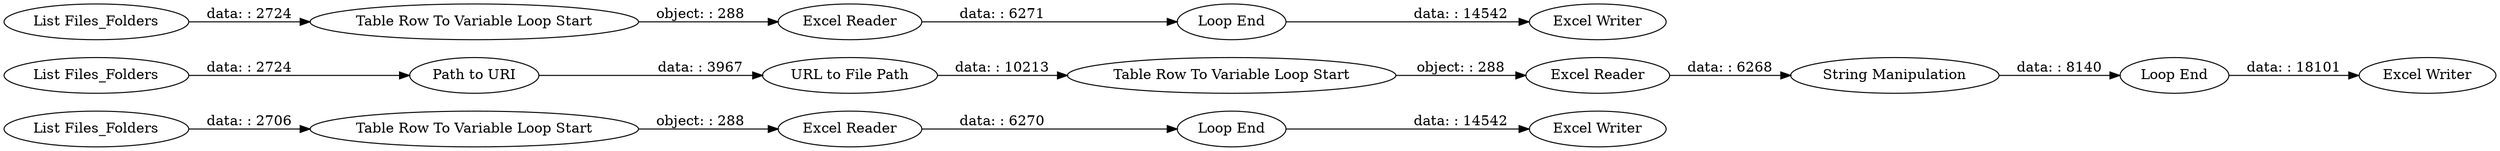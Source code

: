 digraph {
	"5329422291292299896_4" [label="Loop End"]
	"5329422291292299896_5" [label="Excel Writer"]
	"5329422291292299896_19" [label="String Manipulation"]
	"5329422291292299896_11" [label="List Files_Folders"]
	"5329422291292299896_17" [label="Loop End"]
	"5329422291292299896_1" [label="List Files_Folders"]
	"5329422291292299896_12" [label="URL to File Path"]
	"5329422291292299896_8" [label="Excel Reader"]
	"5329422291292299896_18" [label="Excel Writer"]
	"5329422291292299896_9" [label="Loop End"]
	"5329422291292299896_14" [label="Path to URI"]
	"5329422291292299896_16" [label="Excel Reader"]
	"5329422291292299896_2" [label="Table Row To Variable Loop Start"]
	"5329422291292299896_15" [label="Table Row To Variable Loop Start"]
	"5329422291292299896_3" [label="Excel Reader"]
	"5329422291292299896_6" [label="List Files_Folders"]
	"5329422291292299896_10" [label="Excel Writer"]
	"5329422291292299896_7" [label="Table Row To Variable Loop Start"]
	"5329422291292299896_14" -> "5329422291292299896_12" [label="data: : 3967"]
	"5329422291292299896_4" -> "5329422291292299896_5" [label="data: : 14542"]
	"5329422291292299896_8" -> "5329422291292299896_9" [label="data: : 6271"]
	"5329422291292299896_16" -> "5329422291292299896_19" [label="data: : 6268"]
	"5329422291292299896_15" -> "5329422291292299896_16" [label="object: : 288"]
	"5329422291292299896_3" -> "5329422291292299896_4" [label="data: : 6270"]
	"5329422291292299896_12" -> "5329422291292299896_15" [label="data: : 10213"]
	"5329422291292299896_9" -> "5329422291292299896_10" [label="data: : 14542"]
	"5329422291292299896_19" -> "5329422291292299896_17" [label="data: : 8140"]
	"5329422291292299896_7" -> "5329422291292299896_8" [label="object: : 288"]
	"5329422291292299896_17" -> "5329422291292299896_18" [label="data: : 18101"]
	"5329422291292299896_2" -> "5329422291292299896_3" [label="object: : 288"]
	"5329422291292299896_11" -> "5329422291292299896_14" [label="data: : 2724"]
	"5329422291292299896_6" -> "5329422291292299896_7" [label="data: : 2724"]
	"5329422291292299896_1" -> "5329422291292299896_2" [label="data: : 2706"]
	rankdir=LR
}
